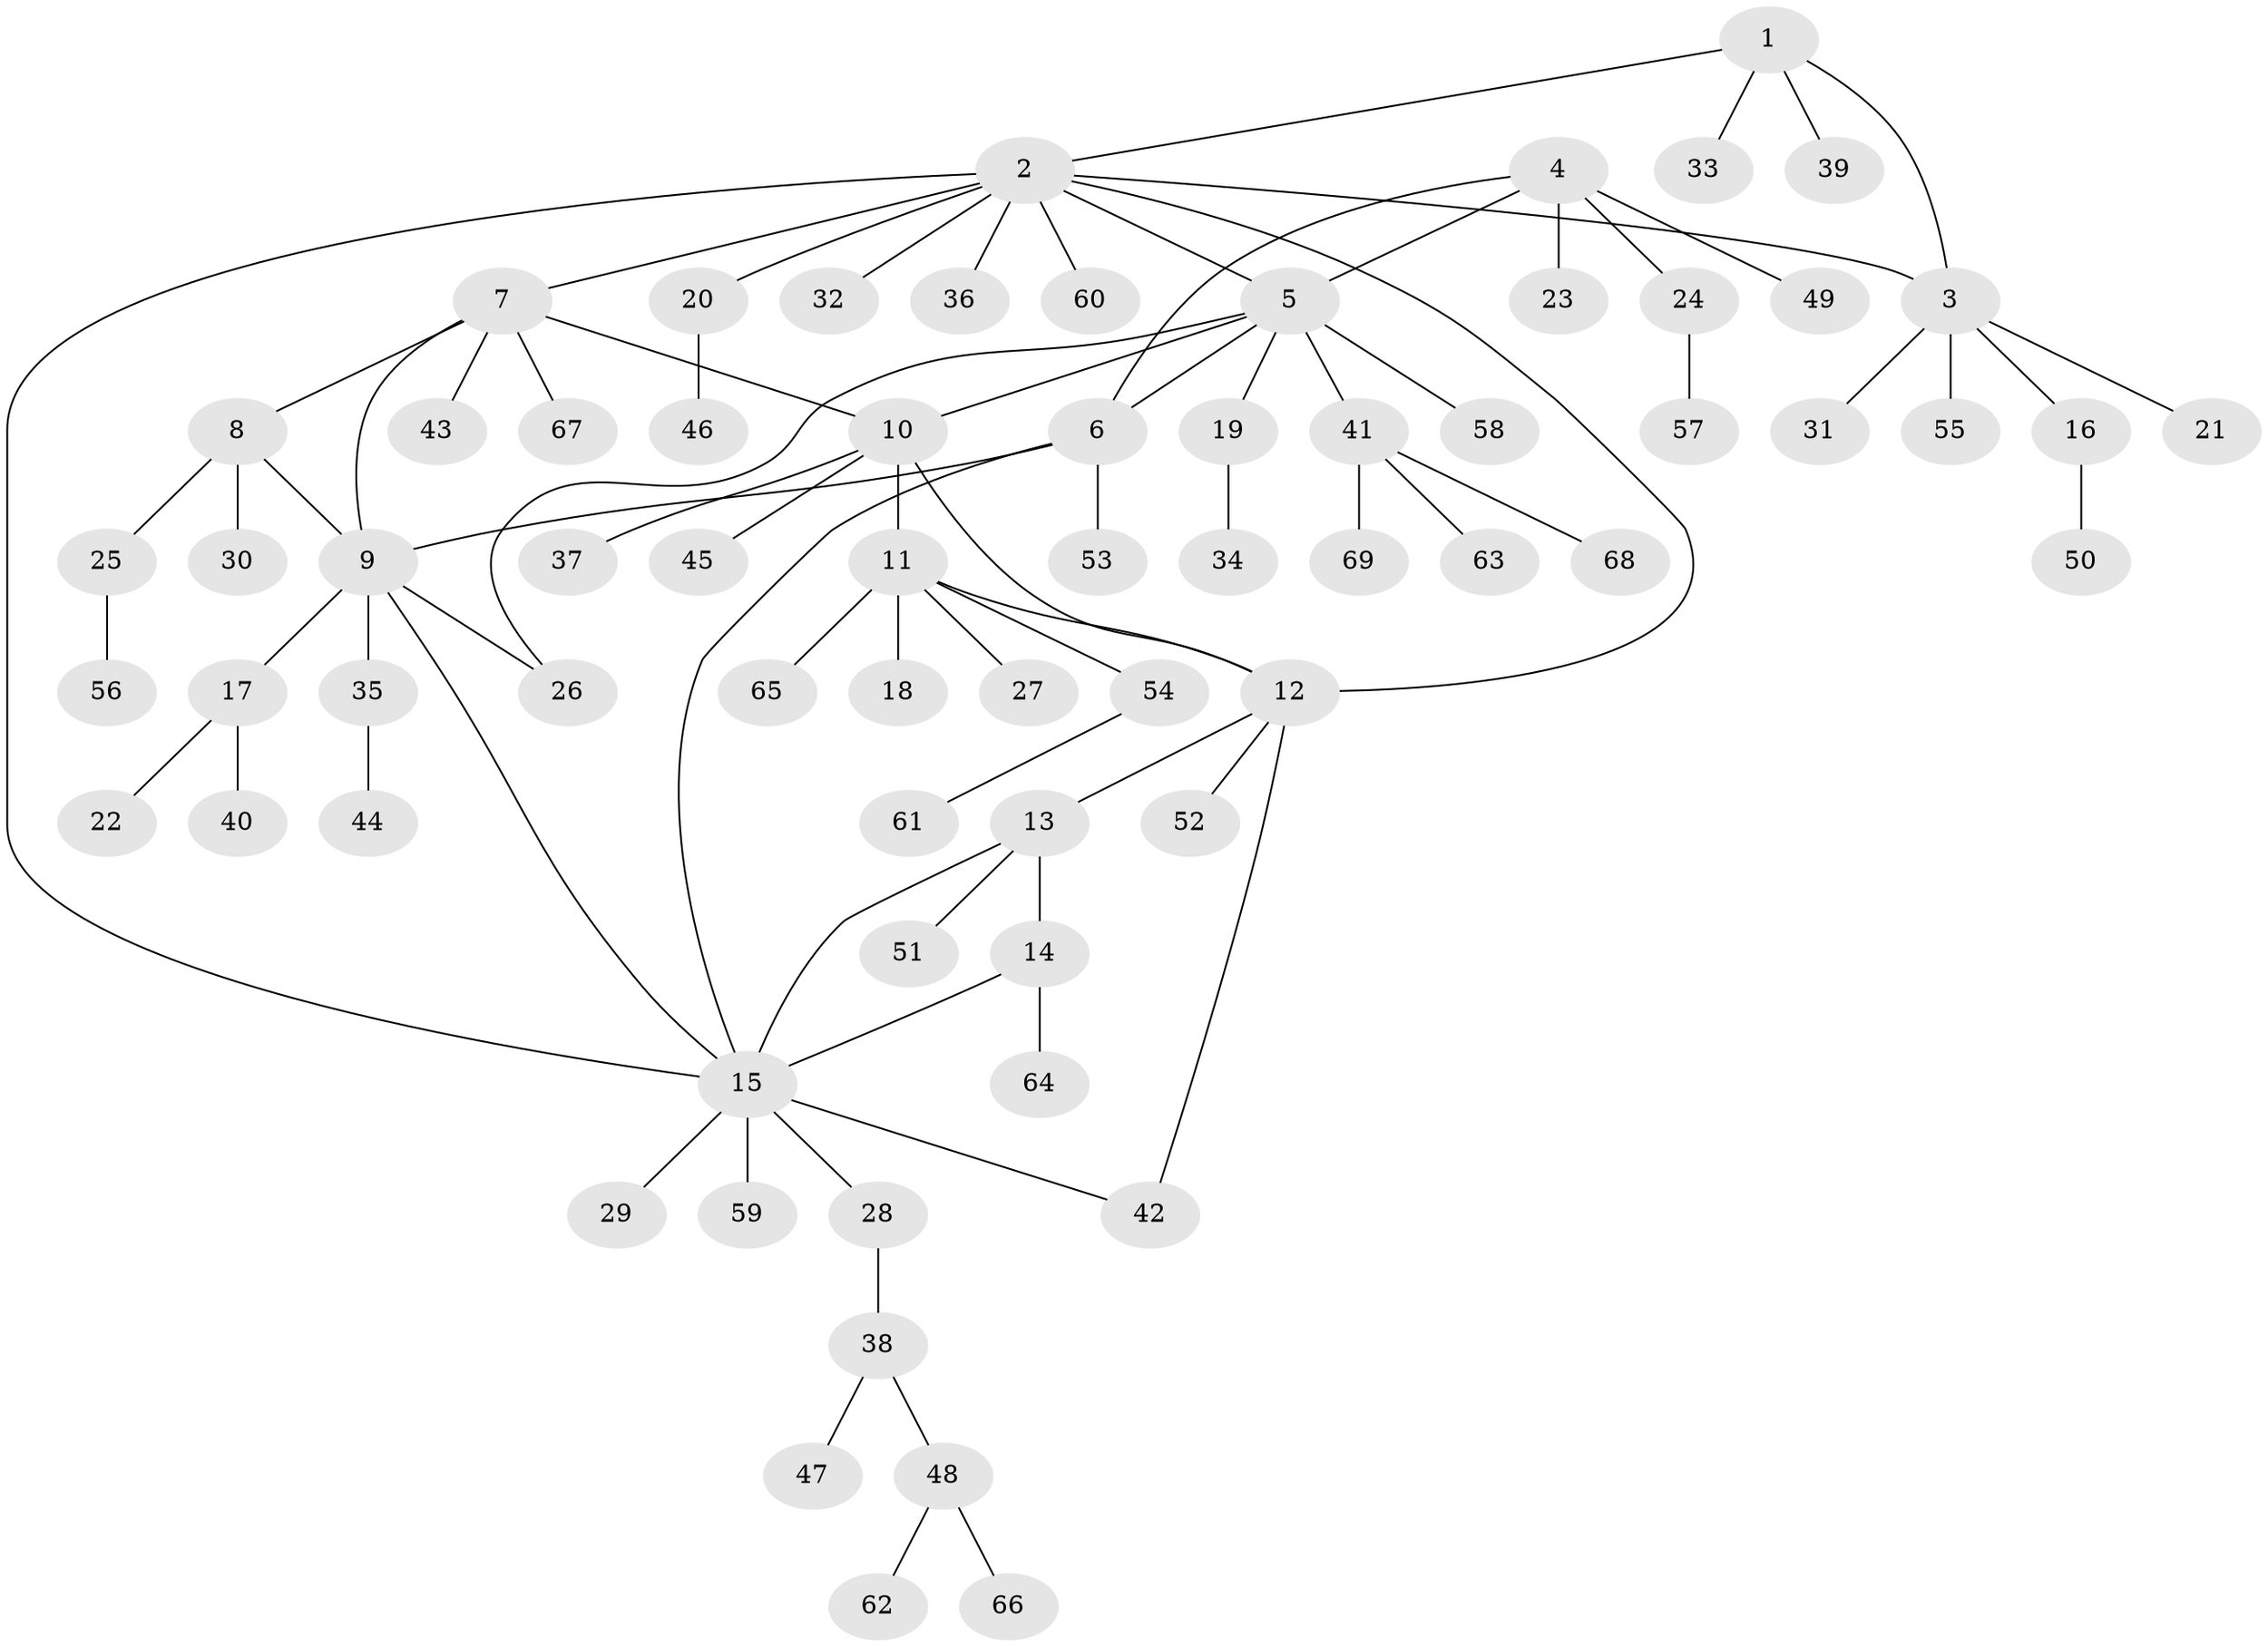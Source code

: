 // Generated by graph-tools (version 1.1) at 2025/16/03/09/25 04:16:06]
// undirected, 69 vertices, 81 edges
graph export_dot {
graph [start="1"]
  node [color=gray90,style=filled];
  1;
  2;
  3;
  4;
  5;
  6;
  7;
  8;
  9;
  10;
  11;
  12;
  13;
  14;
  15;
  16;
  17;
  18;
  19;
  20;
  21;
  22;
  23;
  24;
  25;
  26;
  27;
  28;
  29;
  30;
  31;
  32;
  33;
  34;
  35;
  36;
  37;
  38;
  39;
  40;
  41;
  42;
  43;
  44;
  45;
  46;
  47;
  48;
  49;
  50;
  51;
  52;
  53;
  54;
  55;
  56;
  57;
  58;
  59;
  60;
  61;
  62;
  63;
  64;
  65;
  66;
  67;
  68;
  69;
  1 -- 2;
  1 -- 3;
  1 -- 33;
  1 -- 39;
  2 -- 3;
  2 -- 5;
  2 -- 7;
  2 -- 12;
  2 -- 15;
  2 -- 20;
  2 -- 32;
  2 -- 36;
  2 -- 60;
  3 -- 16;
  3 -- 21;
  3 -- 31;
  3 -- 55;
  4 -- 5;
  4 -- 6;
  4 -- 23;
  4 -- 24;
  4 -- 49;
  5 -- 6;
  5 -- 10;
  5 -- 19;
  5 -- 26;
  5 -- 41;
  5 -- 58;
  6 -- 9;
  6 -- 15;
  6 -- 53;
  7 -- 8;
  7 -- 9;
  7 -- 10;
  7 -- 43;
  7 -- 67;
  8 -- 9;
  8 -- 25;
  8 -- 30;
  9 -- 15;
  9 -- 17;
  9 -- 26;
  9 -- 35;
  10 -- 11;
  10 -- 12;
  10 -- 37;
  10 -- 45;
  11 -- 12;
  11 -- 18;
  11 -- 27;
  11 -- 54;
  11 -- 65;
  12 -- 13;
  12 -- 42;
  12 -- 52;
  13 -- 14;
  13 -- 15;
  13 -- 51;
  14 -- 15;
  14 -- 64;
  15 -- 28;
  15 -- 29;
  15 -- 42;
  15 -- 59;
  16 -- 50;
  17 -- 22;
  17 -- 40;
  19 -- 34;
  20 -- 46;
  24 -- 57;
  25 -- 56;
  28 -- 38;
  35 -- 44;
  38 -- 47;
  38 -- 48;
  41 -- 63;
  41 -- 68;
  41 -- 69;
  48 -- 62;
  48 -- 66;
  54 -- 61;
}
